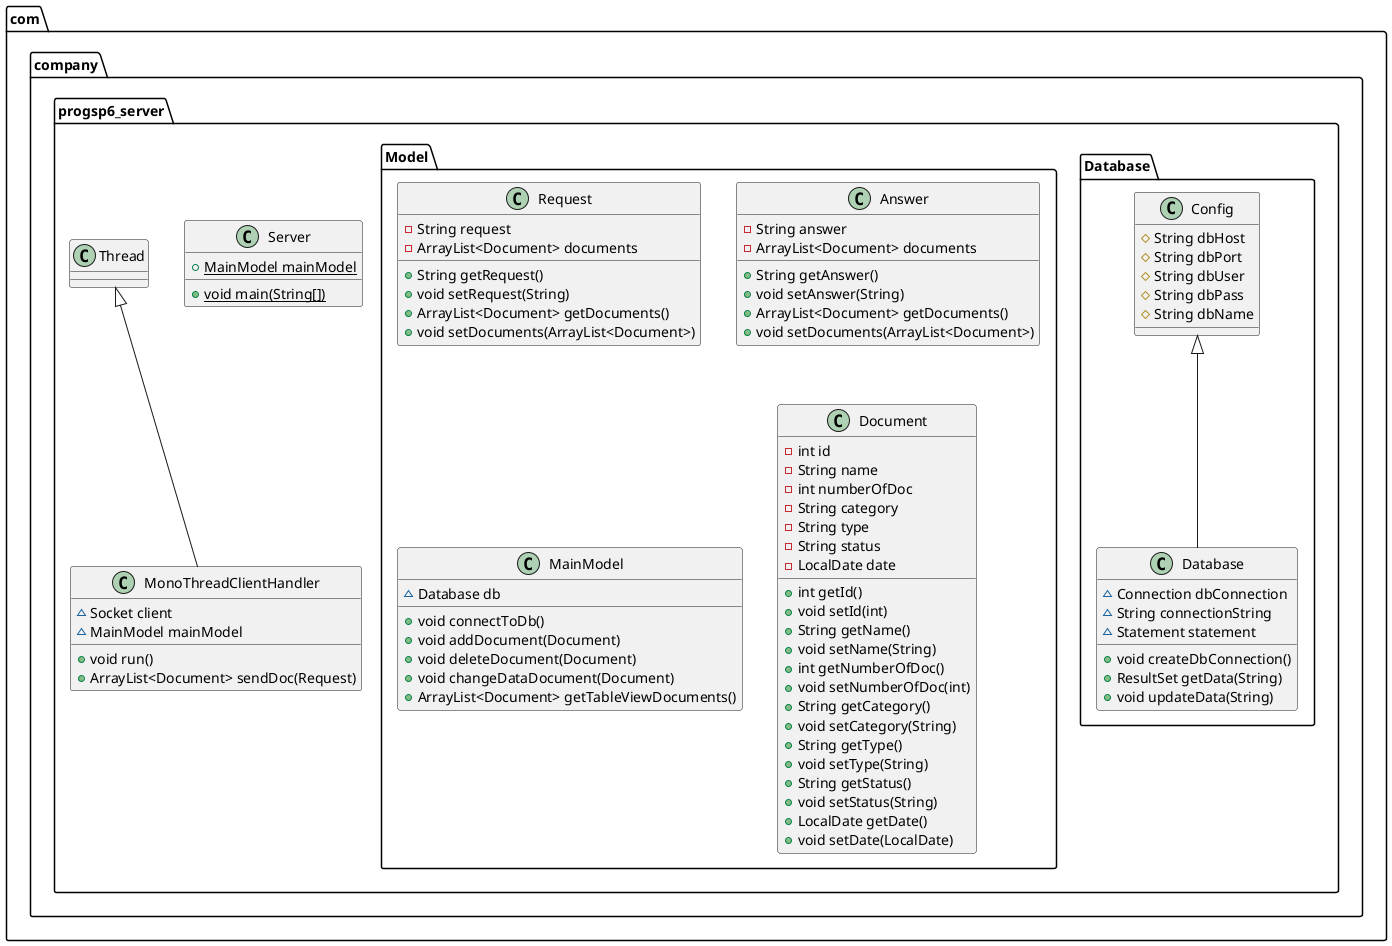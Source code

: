 @startuml
class com.company.progsp6_server.Database.Config {
# String dbHost
# String dbPort
# String dbUser
# String dbPass
# String dbName
}
class com.company.progsp6_server.Model.Request {
- String request
- ArrayList<Document> documents
+ String getRequest()
+ void setRequest(String)
+ ArrayList<Document> getDocuments()
+ void setDocuments(ArrayList<Document>)
}
class com.company.progsp6_server.MonoThreadClientHandler {
~ Socket client
~ MainModel mainModel
+ void run()
+ ArrayList<Document> sendDoc(Request)
}
class com.company.progsp6_server.Model.Answer {
- String answer
- ArrayList<Document> documents
+ String getAnswer()
+ void setAnswer(String)
+ ArrayList<Document> getDocuments()
+ void setDocuments(ArrayList<Document>)
}
class com.company.progsp6_server.Model.MainModel {
~ Database db
+ void connectToDb()
+ void addDocument(Document)
+ void deleteDocument(Document)
+ void changeDataDocument(Document)
+ ArrayList<Document> getTableViewDocuments()
}
class com.company.progsp6_server.Model.Document {
- int id
- String name
- int numberOfDoc
- String category
- String type
- String status
- LocalDate date
+ int getId()
+ void setId(int)
+ String getName()
+ void setName(String)
+ int getNumberOfDoc()
+ void setNumberOfDoc(int)
+ String getCategory()
+ void setCategory(String)
+ String getType()
+ void setType(String)
+ String getStatus()
+ void setStatus(String)
+ LocalDate getDate()
+ void setDate(LocalDate)
}
class com.company.progsp6_server.Server {
+ {static} MainModel mainModel
+ {static} void main(String[])
}
class com.company.progsp6_server.Database.Database {
~ Connection dbConnection
~ String connectionString
~ Statement statement
+ void createDbConnection()
+ ResultSet getData(String)
+ void updateData(String)
}


com.company.progsp6_server.Thread <|-- com.company.progsp6_server.MonoThreadClientHandler
com.company.progsp6_server.Database.Config <|-- com.company.progsp6_server.Database.Database
@enduml